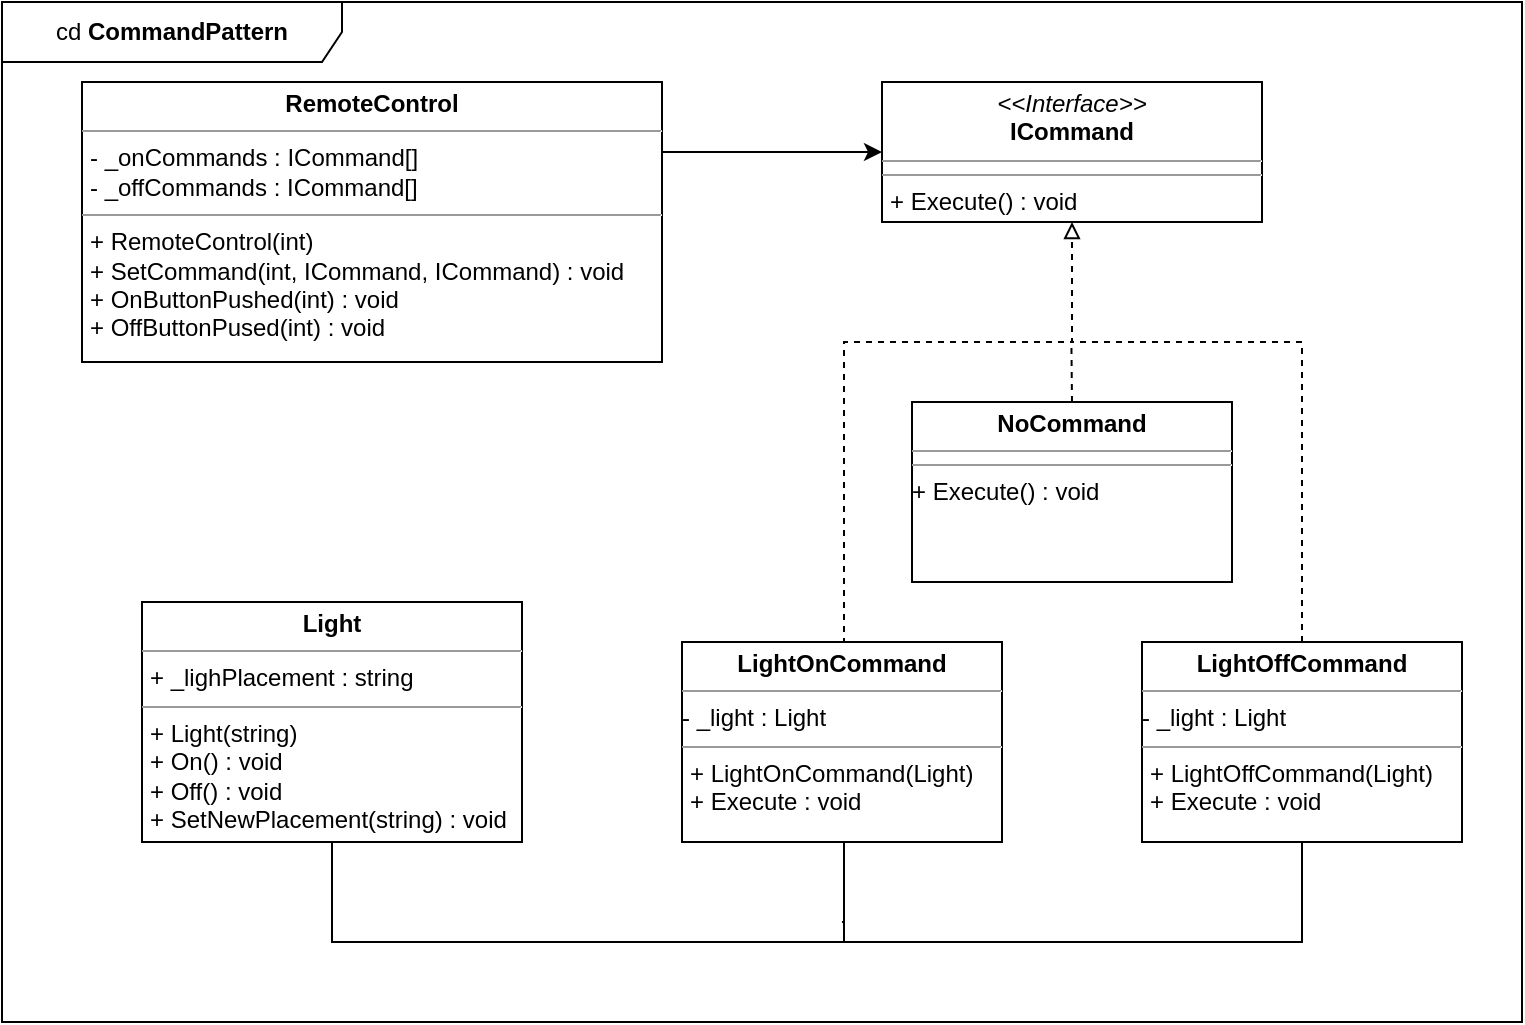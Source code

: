 <mxfile version="12.1.3" type="github" pages="1"><diagram name="Page-1" id="c4acf3e9-155e-7222-9cf6-157b1a14988f"><mxGraphModel dx="1117" dy="629" grid="1" gridSize="10" guides="1" tooltips="1" connect="1" arrows="1" fold="1" page="1" pageScale="1" pageWidth="850" pageHeight="1100" background="#ffffff" math="0" shadow="0"><root><mxCell id="0"/><mxCell id="1" parent="0"/><mxCell id="UKH7zvpDFr6iAfVRo2YV-5" style="edgeStyle=orthogonalEdgeStyle;rounded=0;orthogonalLoop=1;jettySize=auto;html=1;exitX=1;exitY=0.25;exitDx=0;exitDy=0;entryX=0;entryY=0.5;entryDx=0;entryDy=0;" edge="1" parent="1" source="UKH7zvpDFr6iAfVRo2YV-2" target="UKH7zvpDFr6iAfVRo2YV-4"><mxGeometry relative="1" as="geometry"/></mxCell><mxCell id="UKH7zvpDFr6iAfVRo2YV-2" value="&lt;p style=&quot;margin: 0px ; margin-top: 4px ; text-align: center&quot;&gt;&lt;b&gt;RemoteControl&lt;/b&gt;&lt;/p&gt;&lt;hr size=&quot;1&quot;&gt;&lt;p style=&quot;margin: 0px ; margin-left: 4px&quot;&gt;- _onCommands : ICommand[]&lt;/p&gt;&lt;p style=&quot;margin: 0px ; margin-left: 4px&quot;&gt;- _offCommands : ICommand[]&lt;br&gt;&lt;/p&gt;&lt;hr size=&quot;1&quot;&gt;&lt;p style=&quot;margin: 0px ; margin-left: 4px&quot;&gt;+ RemoteControl(int)&lt;/p&gt;&lt;p style=&quot;margin: 0px ; margin-left: 4px&quot;&gt;+ SetCommand(int, ICommand, ICommand) : void&lt;/p&gt;&lt;p style=&quot;margin: 0px ; margin-left: 4px&quot;&gt;+ OnButtonPushed(int) : void&lt;/p&gt;&lt;p style=&quot;margin: 0px ; margin-left: 4px&quot;&gt;+ OffButtonPused(int) : void&lt;br&gt;&lt;/p&gt;" style="verticalAlign=top;align=left;overflow=fill;fontSize=12;fontFamily=Helvetica;html=1;" vertex="1" parent="1"><mxGeometry x="70" y="150" width="290" height="140" as="geometry"/></mxCell><mxCell id="UKH7zvpDFr6iAfVRo2YV-3" value="&lt;p style=&quot;margin: 0px ; margin-top: 4px ; text-align: center&quot;&gt;&lt;b&gt;Light&lt;/b&gt;&lt;/p&gt;&lt;hr size=&quot;1&quot;&gt;&lt;p style=&quot;margin: 0px ; margin-left: 4px&quot;&gt;+ _lighPlacement : string&lt;br&gt;&lt;/p&gt;&lt;hr size=&quot;1&quot;&gt;&lt;p style=&quot;margin: 0px ; margin-left: 4px&quot;&gt;+ Light(string)&lt;/p&gt;&lt;p style=&quot;margin: 0px ; margin-left: 4px&quot;&gt;+ On() : void&lt;/p&gt;&lt;p style=&quot;margin: 0px ; margin-left: 4px&quot;&gt;+ Off() : void&lt;/p&gt;&lt;p style=&quot;margin: 0px ; margin-left: 4px&quot;&gt;+ SetNewPlacement(string) : void&lt;br&gt;&lt;/p&gt;" style="verticalAlign=top;align=left;overflow=fill;fontSize=12;fontFamily=Helvetica;html=1;" vertex="1" parent="1"><mxGeometry x="100" y="410" width="190" height="120" as="geometry"/></mxCell><mxCell id="UKH7zvpDFr6iAfVRo2YV-4" value="&lt;p style=&quot;margin: 0px ; margin-top: 4px ; text-align: center&quot;&gt;&lt;i&gt;&amp;lt;&amp;lt;Interface&amp;gt;&amp;gt;&lt;/i&gt;&lt;br&gt;&lt;b&gt;ICommand&lt;/b&gt;&lt;/p&gt;&lt;hr size=&quot;1&quot;&gt;&lt;hr size=&quot;1&quot;&gt;&lt;p style=&quot;margin: 0px ; margin-left: 4px&quot;&gt;+ Execute() : void&lt;br&gt;&lt;/p&gt;" style="verticalAlign=top;align=left;overflow=fill;fontSize=12;fontFamily=Helvetica;html=1;" vertex="1" parent="1"><mxGeometry x="470" y="150" width="190" height="70" as="geometry"/></mxCell><mxCell id="UKH7zvpDFr6iAfVRo2YV-9" style="edgeStyle=orthogonalEdgeStyle;rounded=0;orthogonalLoop=1;jettySize=auto;html=1;exitX=0.5;exitY=0;exitDx=0;exitDy=0;entryX=0.5;entryY=1;entryDx=0;entryDy=0;endArrow=block;endFill=0;dashed=1;" edge="1" parent="1" source="UKH7zvpDFr6iAfVRo2YV-6" target="UKH7zvpDFr6iAfVRo2YV-4"><mxGeometry relative="1" as="geometry"><Array as="points"><mxPoint x="451" y="280"/><mxPoint x="565" y="280"/></Array></mxGeometry></mxCell><mxCell id="UKH7zvpDFr6iAfVRo2YV-14" style="edgeStyle=orthogonalEdgeStyle;rounded=0;orthogonalLoop=1;jettySize=auto;html=1;exitX=0.5;exitY=1;exitDx=0;exitDy=0;entryX=0.5;entryY=1;entryDx=0;entryDy=0;endArrow=none;endFill=0;" edge="1" parent="1" source="UKH7zvpDFr6iAfVRo2YV-6" target="UKH7zvpDFr6iAfVRo2YV-3"><mxGeometry relative="1" as="geometry"><Array as="points"><mxPoint x="451" y="580"/><mxPoint x="195" y="580"/></Array></mxGeometry></mxCell><mxCell id="UKH7zvpDFr6iAfVRo2YV-6" value="&lt;p style=&quot;margin: 0px ; margin-top: 4px ; text-align: center&quot;&gt;&lt;b&gt;LightOnCommand&lt;/b&gt;&lt;/p&gt;&lt;hr size=&quot;1&quot;&gt;- _light : Light&lt;br&gt;&lt;hr size=&quot;1&quot;&gt;&lt;p style=&quot;margin: 0px ; margin-left: 4px&quot;&gt;+ LightOnCommand(Light)&lt;br&gt;&lt;/p&gt;&lt;p style=&quot;margin: 0px ; margin-left: 4px&quot;&gt;+ Execute : void&lt;br&gt;&lt;/p&gt;" style="verticalAlign=top;align=left;overflow=fill;fontSize=12;fontFamily=Helvetica;html=1;" vertex="1" parent="1"><mxGeometry x="370" y="430" width="160" height="100" as="geometry"/></mxCell><mxCell id="UKH7zvpDFr6iAfVRo2YV-10" style="edgeStyle=orthogonalEdgeStyle;rounded=0;orthogonalLoop=1;jettySize=auto;html=1;exitX=0.5;exitY=0;exitDx=0;exitDy=0;endArrow=none;endFill=0;dashed=1;" edge="1" parent="1" source="UKH7zvpDFr6iAfVRo2YV-7"><mxGeometry relative="1" as="geometry"><mxPoint x="565" y="280" as="targetPoint"/><Array as="points"><mxPoint x="680" y="280"/></Array></mxGeometry></mxCell><mxCell id="UKH7zvpDFr6iAfVRo2YV-15" style="edgeStyle=orthogonalEdgeStyle;rounded=0;orthogonalLoop=1;jettySize=auto;html=1;exitX=0.5;exitY=1;exitDx=0;exitDy=0;endArrow=none;endFill=0;" edge="1" parent="1" source="UKH7zvpDFr6iAfVRo2YV-7"><mxGeometry relative="1" as="geometry"><mxPoint x="450" y="570" as="targetPoint"/><Array as="points"><mxPoint x="680" y="580"/><mxPoint x="451" y="580"/></Array></mxGeometry></mxCell><mxCell id="UKH7zvpDFr6iAfVRo2YV-7" value="&lt;p style=&quot;margin: 0px ; margin-top: 4px ; text-align: center&quot;&gt;&lt;b&gt;LightOffCommand&lt;/b&gt;&lt;/p&gt;&lt;hr size=&quot;1&quot;&gt;- _light : Light&lt;br&gt;&lt;hr size=&quot;1&quot;&gt;&lt;p style=&quot;margin: 0px ; margin-left: 4px&quot;&gt;+ LightOffCommand(Light)&lt;br&gt;&lt;/p&gt;&lt;p style=&quot;margin: 0px ; margin-left: 4px&quot;&gt;+ Execute : void&lt;br&gt;&lt;/p&gt;" style="verticalAlign=top;align=left;overflow=fill;fontSize=12;fontFamily=Helvetica;html=1;" vertex="1" parent="1"><mxGeometry x="600" y="430" width="160" height="100" as="geometry"/></mxCell><mxCell id="UKH7zvpDFr6iAfVRo2YV-12" style="edgeStyle=orthogonalEdgeStyle;rounded=0;orthogonalLoop=1;jettySize=auto;html=1;exitX=0.5;exitY=0;exitDx=0;exitDy=0;dashed=1;endArrow=none;endFill=0;" edge="1" parent="1" source="UKH7zvpDFr6iAfVRo2YV-11"><mxGeometry relative="1" as="geometry"><mxPoint x="564.706" y="280" as="targetPoint"/></mxGeometry></mxCell><mxCell id="UKH7zvpDFr6iAfVRo2YV-11" value="&lt;p style=&quot;margin: 0px ; margin-top: 4px ; text-align: center&quot;&gt;&lt;b&gt;NoCommand&lt;/b&gt;&lt;/p&gt;&lt;hr size=&quot;1&quot;&gt;&lt;hr size=&quot;1&quot;&gt;+ Execute() : void" style="verticalAlign=top;align=left;overflow=fill;fontSize=12;fontFamily=Helvetica;html=1;" vertex="1" parent="1"><mxGeometry x="485" y="310" width="160" height="90" as="geometry"/></mxCell><mxCell id="UKH7zvpDFr6iAfVRo2YV-16" value="cd &lt;b&gt;CommandPattern&lt;/b&gt;" style="shape=umlFrame;whiteSpace=wrap;html=1;width=170;height=30;" vertex="1" parent="1"><mxGeometry x="30" y="110" width="760" height="510" as="geometry"/></mxCell></root></mxGraphModel></diagram></mxfile>